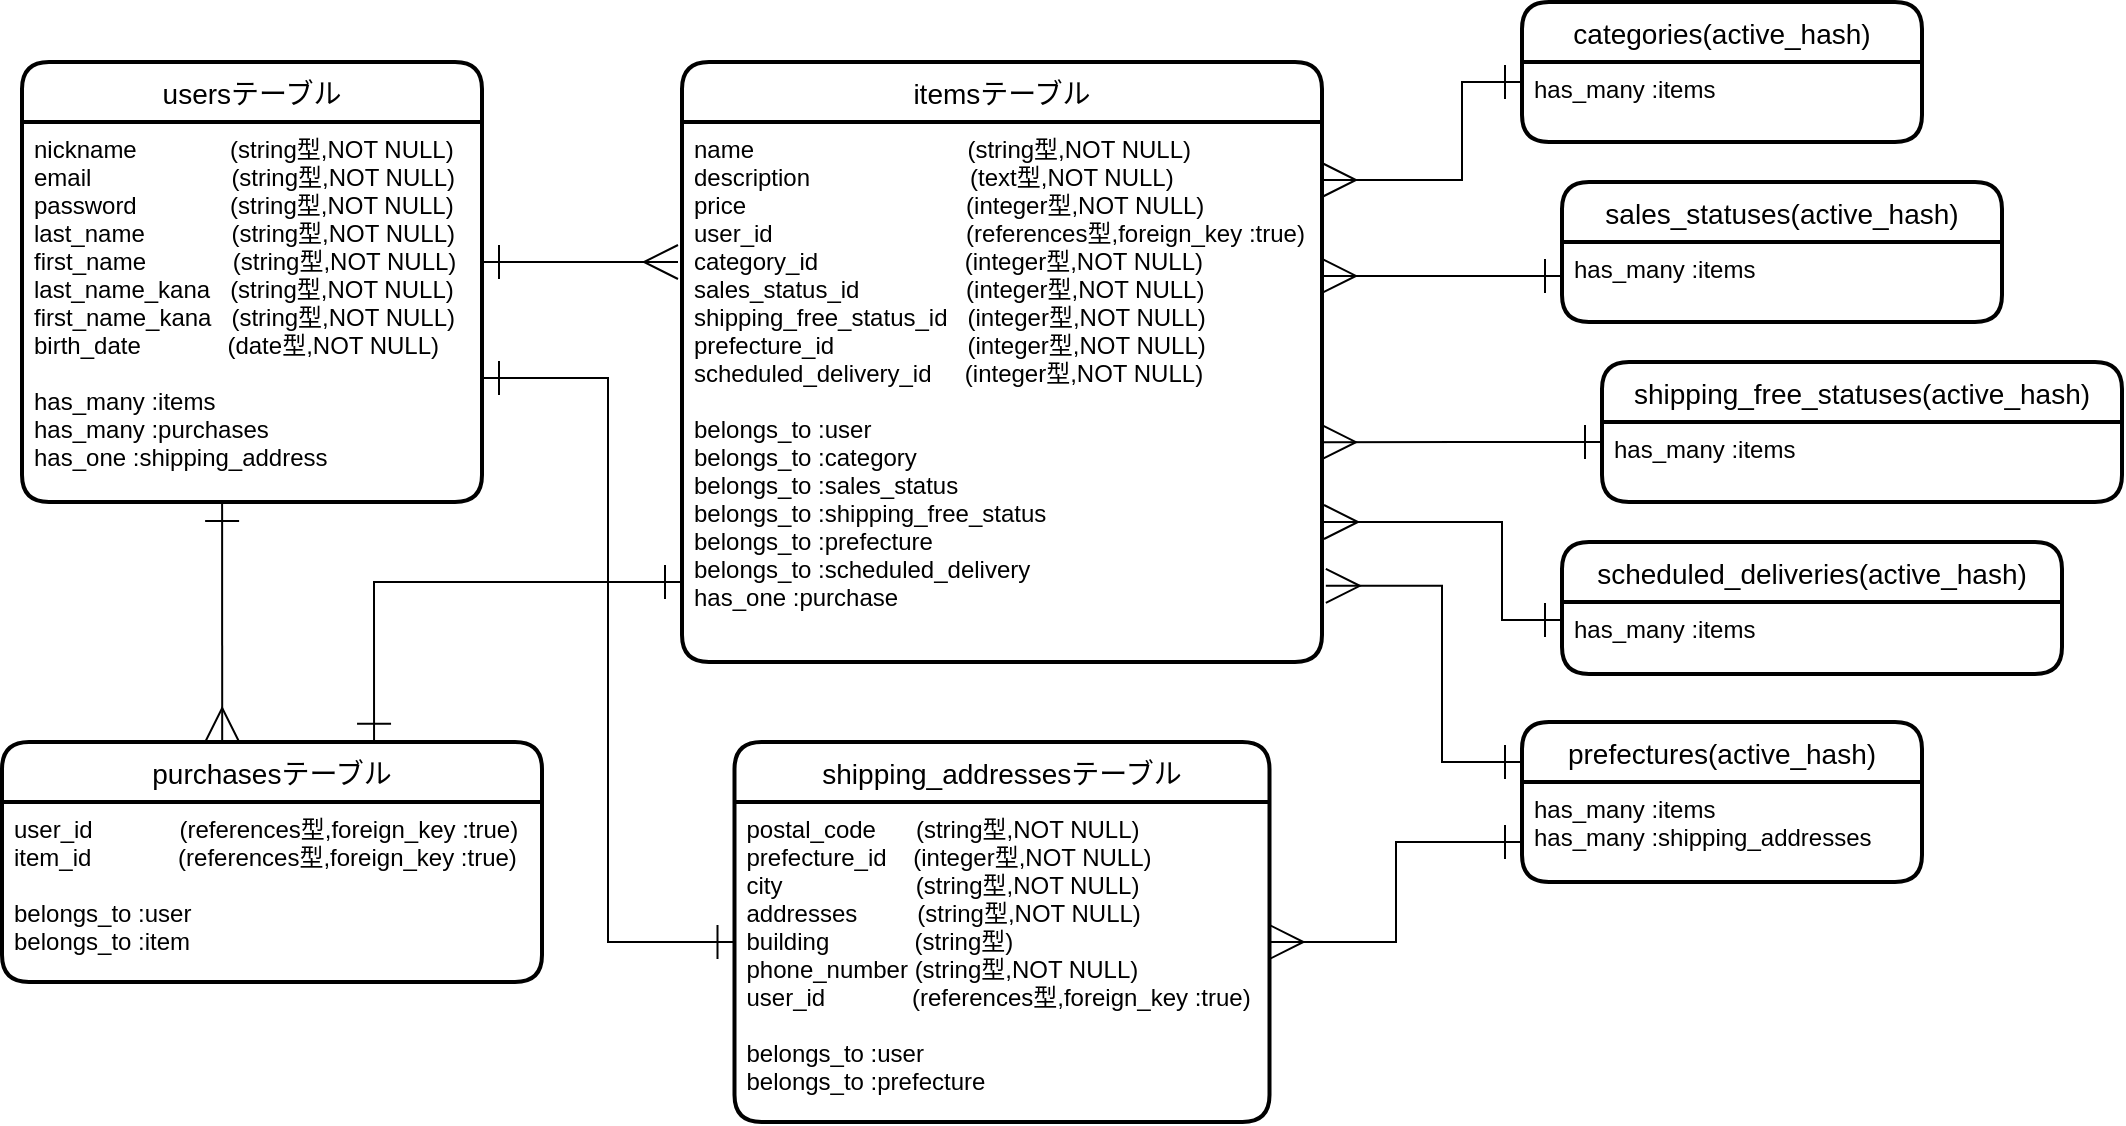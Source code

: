 <mxfile>
    <diagram id="3O3m3YBzTW9Ki1MCMg5a" name="ページ1">
        <mxGraphModel dx="722" dy="161" grid="1" gridSize="10" guides="1" tooltips="1" connect="1" arrows="1" fold="1" page="1" pageScale="1" pageWidth="1169" pageHeight="827" math="0" shadow="0">
            <root>
                <mxCell id="0"/>
                <mxCell id="1" parent="0"/>
                <mxCell id="8" value="usersテーブル" style="swimlane;childLayout=stackLayout;horizontal=1;startSize=30;horizontalStack=0;rounded=1;fontSize=14;fontStyle=0;strokeWidth=2;resizeParent=0;resizeLast=1;shadow=0;dashed=0;align=center;" parent="1" vertex="1">
                    <mxGeometry x="20" y="40" width="230" height="220" as="geometry"/>
                </mxCell>
                <mxCell id="9" value="nickname              (string型,NOT NULL)&#10;email                     (string型,NOT NULL)&#10;password              (string型,NOT NULL)&#10;last_name             (string型,NOT NULL)&#10;first_name             (string型,NOT NULL)&#10;last_name_kana   (string型,NOT NULL)&#10;first_name_kana   (string型,NOT NULL)&#10;birth_date             (date型,NOT NULL)&#10;&#10;has_many :items&#10;has_many :purchases&#10;has_one :shipping_address" style="align=left;fillColor=none;spacingLeft=4;fontSize=12;verticalAlign=top;resizable=0;rotatable=0;part=1;strokeColor=none;" parent="8" vertex="1">
                    <mxGeometry y="30" width="230" height="190" as="geometry"/>
                </mxCell>
                <mxCell id="158" style="edgeStyle=orthogonalEdgeStyle;rounded=0;orthogonalLoop=1;jettySize=auto;html=1;entryX=0.689;entryY=-0.005;entryDx=0;entryDy=0;entryPerimeter=0;startArrow=ERone;startFill=0;startSize=15;endArrow=ERone;endFill=0;endSize=15;" parent="1" source="10" target="145" edge="1">
                    <mxGeometry relative="1" as="geometry">
                        <Array as="points">
                            <mxPoint x="196" y="300"/>
                        </Array>
                    </mxGeometry>
                </mxCell>
                <mxCell id="10" value="itemsテーブル" style="swimlane;childLayout=stackLayout;horizontal=1;startSize=30;horizontalStack=0;rounded=1;fontSize=14;fontStyle=0;strokeWidth=2;resizeParent=0;resizeLast=1;shadow=0;dashed=0;align=center;" parent="1" vertex="1">
                    <mxGeometry x="350" y="40" width="320" height="300" as="geometry"/>
                </mxCell>
                <mxCell id="11" value="name                                (string型,NOT NULL)&#10;description                        (text型,NOT NULL)&#10;price                                 (integer型,NOT NULL)&#10;user_id                             (references型,foreign_key :true)&#10;category_id                      (integer型,NOT NULL)&#10;sales_status_id                (integer型,NOT NULL)&#10;shipping_free_status_id   (integer型,NOT NULL)&#10;prefecture_id                    (integer型,NOT NULL)&#10;scheduled_delivery_id     (integer型,NOT NULL)&#10;&#10;belongs_to :user&#10;belongs_to :category&#10;belongs_to :sales_status&#10;belongs_to :shipping_free_status&#10;belongs_to :prefecture&#10;belongs_to :scheduled_delivery&#10;has_one :purchase" style="align=left;strokeColor=none;fillColor=none;spacingLeft=4;fontSize=12;verticalAlign=top;resizable=0;rotatable=0;part=1;" parent="10" vertex="1">
                    <mxGeometry y="30" width="320" height="270" as="geometry"/>
                </mxCell>
                <mxCell id="133" value="sales_statuses(active_hash)" style="swimlane;childLayout=stackLayout;horizontal=1;startSize=30;horizontalStack=0;rounded=1;fontSize=14;fontStyle=0;strokeWidth=2;resizeParent=0;resizeLast=1;shadow=0;dashed=0;align=center;" parent="1" vertex="1">
                    <mxGeometry x="790" y="100" width="220" height="70" as="geometry"/>
                </mxCell>
                <mxCell id="134" value="has_many :items" style="align=left;strokeColor=none;fillColor=none;spacingLeft=4;fontSize=12;verticalAlign=top;resizable=0;rotatable=0;part=1;" parent="133" vertex="1">
                    <mxGeometry y="30" width="220" height="40" as="geometry"/>
                </mxCell>
                <mxCell id="135" value="categories(active_hash)" style="swimlane;childLayout=stackLayout;horizontal=1;startSize=30;horizontalStack=0;rounded=1;fontSize=14;fontStyle=0;strokeWidth=2;resizeParent=0;resizeLast=1;shadow=0;dashed=0;align=center;" parent="1" vertex="1">
                    <mxGeometry x="770" y="10" width="200" height="70" as="geometry"/>
                </mxCell>
                <mxCell id="136" value="has_many :items" style="align=left;strokeColor=none;fillColor=none;spacingLeft=4;fontSize=12;verticalAlign=top;resizable=0;rotatable=0;part=1;" parent="135" vertex="1">
                    <mxGeometry y="30" width="200" height="40" as="geometry"/>
                </mxCell>
                <mxCell id="178" style="edgeStyle=orthogonalEdgeStyle;rounded=0;orthogonalLoop=1;jettySize=auto;html=1;startArrow=ERone;startFill=0;startSize=15;endArrow=ERmany;endFill=0;endSize=15;exitX=0;exitY=0.25;exitDx=0;exitDy=0;entryX=1;entryY=0.593;entryDx=0;entryDy=0;entryPerimeter=0;" parent="1" source="138" edge="1" target="11">
                    <mxGeometry relative="1" as="geometry">
                        <mxPoint x="679" y="350" as="targetPoint"/>
                        <mxPoint x="830" y="334" as="sourcePoint"/>
                        <Array as="points"/>
                    </mxGeometry>
                </mxCell>
                <mxCell id="137" value="shipping_free_statuses(active_hash)" style="swimlane;childLayout=stackLayout;horizontal=1;startSize=30;horizontalStack=0;rounded=1;fontSize=14;fontStyle=0;strokeWidth=2;resizeParent=0;resizeLast=1;shadow=0;dashed=0;align=center;" parent="1" vertex="1">
                    <mxGeometry x="810" y="190" width="260" height="70" as="geometry"/>
                </mxCell>
                <mxCell id="138" value="has_many :items" style="align=left;strokeColor=none;fillColor=none;spacingLeft=4;fontSize=12;verticalAlign=top;resizable=0;rotatable=0;part=1;" parent="137" vertex="1">
                    <mxGeometry y="30" width="260" height="40" as="geometry"/>
                </mxCell>
                <mxCell id="141" value="scheduled_deliveries(active_hash)" style="swimlane;childLayout=stackLayout;horizontal=1;startSize=30;horizontalStack=0;rounded=1;fontSize=14;fontStyle=0;strokeWidth=2;resizeParent=0;resizeLast=1;shadow=0;dashed=0;align=center;" parent="1" vertex="1">
                    <mxGeometry x="790" y="280" width="250" height="66" as="geometry">
                        <mxRectangle x="820" y="410" width="250" height="30" as="alternateBounds"/>
                    </mxGeometry>
                </mxCell>
                <mxCell id="142" value="has_many :items" style="align=left;strokeColor=none;fillColor=none;spacingLeft=4;fontSize=12;verticalAlign=top;resizable=0;rotatable=0;part=1;" parent="141" vertex="1">
                    <mxGeometry y="30" width="250" height="36" as="geometry"/>
                </mxCell>
                <mxCell id="145" value="purchasesテーブル" style="swimlane;childLayout=stackLayout;horizontal=1;startSize=30;horizontalStack=0;rounded=1;fontSize=14;fontStyle=0;strokeWidth=2;resizeParent=0;resizeLast=1;shadow=0;dashed=0;align=center;" parent="1" vertex="1">
                    <mxGeometry x="10" y="380" width="270" height="120" as="geometry"/>
                </mxCell>
                <mxCell id="146" value="user_id             (references型,foreign_key :true)&#10;item_id             (references型,foreign_key :true)&#10;&#10;belongs_to :user&#10;belongs_to :item" style="align=left;strokeColor=none;fillColor=none;spacingLeft=4;fontSize=12;verticalAlign=top;resizable=0;rotatable=0;part=1;" parent="145" vertex="1">
                    <mxGeometry y="30" width="270" height="90" as="geometry"/>
                </mxCell>
                <mxCell id="147" style="edgeStyle=orthogonalEdgeStyle;rounded=0;orthogonalLoop=1;jettySize=auto;html=1;endArrow=ERmany;endFill=0;startArrow=ERone;startFill=0;endSize=15;startSize=15;exitX=0;exitY=0.25;exitDx=0;exitDy=0;" parent="1" source="136" edge="1">
                    <mxGeometry relative="1" as="geometry">
                        <mxPoint x="790" y="130" as="sourcePoint"/>
                        <mxPoint x="670" y="99" as="targetPoint"/>
                        <Array as="points">
                            <mxPoint x="740" y="50"/>
                            <mxPoint x="740" y="99"/>
                        </Array>
                    </mxGeometry>
                </mxCell>
                <mxCell id="148" style="edgeStyle=orthogonalEdgeStyle;rounded=0;orthogonalLoop=1;jettySize=auto;html=1;startArrow=ERone;startFill=0;endArrow=ERmany;endFill=0;endSize=15;startSize=15;entryX=1;entryY=0.285;entryDx=0;entryDy=0;entryPerimeter=0;" parent="1" target="11" edge="1">
                    <mxGeometry relative="1" as="geometry">
                        <mxPoint x="790" y="147" as="sourcePoint"/>
                        <mxPoint x="682" y="300" as="targetPoint"/>
                        <Array as="points">
                            <mxPoint x="790" y="147"/>
                        </Array>
                    </mxGeometry>
                </mxCell>
                <mxCell id="156" style="edgeStyle=orthogonalEdgeStyle;rounded=0;orthogonalLoop=1;jettySize=auto;html=1;startArrow=ERone;startFill=0;startSize=15;endSize=15;endArrow=ERmany;endFill=0;exitX=0;exitY=0.25;exitDx=0;exitDy=0;" parent="1" source="142" edge="1">
                    <mxGeometry relative="1" as="geometry">
                        <Array as="points">
                            <mxPoint x="760" y="319"/>
                            <mxPoint x="760" y="270"/>
                        </Array>
                        <mxPoint x="671" y="270" as="targetPoint"/>
                    </mxGeometry>
                </mxCell>
                <mxCell id="164" style="edgeStyle=orthogonalEdgeStyle;rounded=0;orthogonalLoop=1;jettySize=auto;html=1;startArrow=ERone;startFill=0;startSize=15;endArrow=ERmany;endFill=0;endSize=15;exitX=0.435;exitY=1.005;exitDx=0;exitDy=0;exitPerimeter=0;" parent="1" edge="1" source="9">
                    <mxGeometry relative="1" as="geometry">
                        <mxPoint x="141" y="270" as="sourcePoint"/>
                        <mxPoint x="120" y="380" as="targetPoint"/>
                        <Array as="points">
                            <mxPoint x="120" y="380"/>
                        </Array>
                    </mxGeometry>
                </mxCell>
                <mxCell id="165" style="edgeStyle=orthogonalEdgeStyle;rounded=0;orthogonalLoop=1;jettySize=auto;html=1;startArrow=ERone;startFill=0;startSize=15;endArrow=ERmany;endFill=0;endSize=15;entryX=1.006;entryY=0.859;entryDx=0;entryDy=0;entryPerimeter=0;exitX=0;exitY=0.25;exitDx=0;exitDy=0;" parent="1" source="182" target="11" edge="1">
                    <mxGeometry relative="1" as="geometry">
                        <mxPoint x="800" y="580" as="sourcePoint"/>
                        <mxPoint x="679" y="502" as="targetPoint"/>
                        <Array as="points">
                            <mxPoint x="730" y="390"/>
                            <mxPoint x="730" y="302"/>
                        </Array>
                    </mxGeometry>
                </mxCell>
                <mxCell id="182" value="prefectures(active_hash)" style="swimlane;childLayout=stackLayout;horizontal=1;startSize=30;horizontalStack=0;rounded=1;fontSize=14;fontStyle=0;strokeWidth=2;resizeParent=0;resizeLast=1;shadow=0;dashed=0;align=center;" parent="1" vertex="1">
                    <mxGeometry x="770" y="370" width="200" height="80" as="geometry"/>
                </mxCell>
                <mxCell id="183" value="has_many :items&#10;has_many :shipping_addresses" style="align=left;strokeColor=none;fillColor=none;spacingLeft=4;fontSize=12;verticalAlign=top;resizable=0;rotatable=0;part=1;" parent="182" vertex="1">
                    <mxGeometry y="30" width="200" height="50" as="geometry"/>
                </mxCell>
                <mxCell id="184" value="shipping_addressesテーブル" style="swimlane;childLayout=stackLayout;horizontal=1;startSize=30;horizontalStack=0;rounded=1;fontSize=14;fontStyle=0;strokeWidth=2;resizeParent=0;resizeLast=1;shadow=0;dashed=0;align=center;" vertex="1" parent="1">
                    <mxGeometry x="376.25" y="380" width="267.5" height="190" as="geometry"/>
                </mxCell>
                <mxCell id="185" value="postal_code      (string型,NOT NULL)&#10;prefecture_id    (integer型,NOT NULL)&#10;city                    (string型,NOT NULL)&#10;addresses         (string型,NOT NULL)&#10;building　　　  (string型)&#10;phone_number (string型,NOT NULL)&#10;user_id             (references型,foreign_key :true)&#10;&#10;belongs_to :user&#10;belongs_to :prefecture" style="align=left;strokeColor=none;fillColor=none;spacingLeft=4;fontSize=12;verticalAlign=top;resizable=0;rotatable=0;part=1;" vertex="1" parent="184">
                    <mxGeometry y="30" width="267.5" height="160" as="geometry"/>
                </mxCell>
                <mxCell id="187" style="edgeStyle=orthogonalEdgeStyle;rounded=0;orthogonalLoop=1;jettySize=auto;html=1;endArrow=ERone;endFill=0;startSize=15;endSize=15;startArrow=ERmany;startFill=0;" edge="1" parent="1" target="9">
                    <mxGeometry relative="1" as="geometry">
                        <mxPoint x="348" y="140" as="sourcePoint"/>
                        <Array as="points">
                            <mxPoint x="348" y="140"/>
                        </Array>
                    </mxGeometry>
                </mxCell>
                <mxCell id="189" style="edgeStyle=orthogonalEdgeStyle;rounded=0;orthogonalLoop=1;jettySize=auto;html=1;startArrow=ERone;startFill=0;startSize=15;endArrow=ERone;endFill=0;endSize=15;" edge="1" parent="1" source="185">
                    <mxGeometry relative="1" as="geometry">
                        <mxPoint x="250" y="198" as="targetPoint"/>
                        <Array as="points">
                            <mxPoint x="313" y="480"/>
                            <mxPoint x="313" y="198"/>
                        </Array>
                    </mxGeometry>
                </mxCell>
                <mxCell id="190" style="edgeStyle=orthogonalEdgeStyle;rounded=0;orthogonalLoop=1;jettySize=auto;html=1;entryX=0;entryY=0.75;entryDx=0;entryDy=0;startArrow=ERmany;startFill=0;startSize=15;endArrow=ERone;endFill=0;endSize=15;" edge="1" parent="1" source="185" target="182">
                    <mxGeometry relative="1" as="geometry">
                        <Array as="points">
                            <mxPoint x="707" y="480"/>
                            <mxPoint x="707" y="430"/>
                        </Array>
                    </mxGeometry>
                </mxCell>
            </root>
        </mxGraphModel>
    </diagram>
</mxfile>